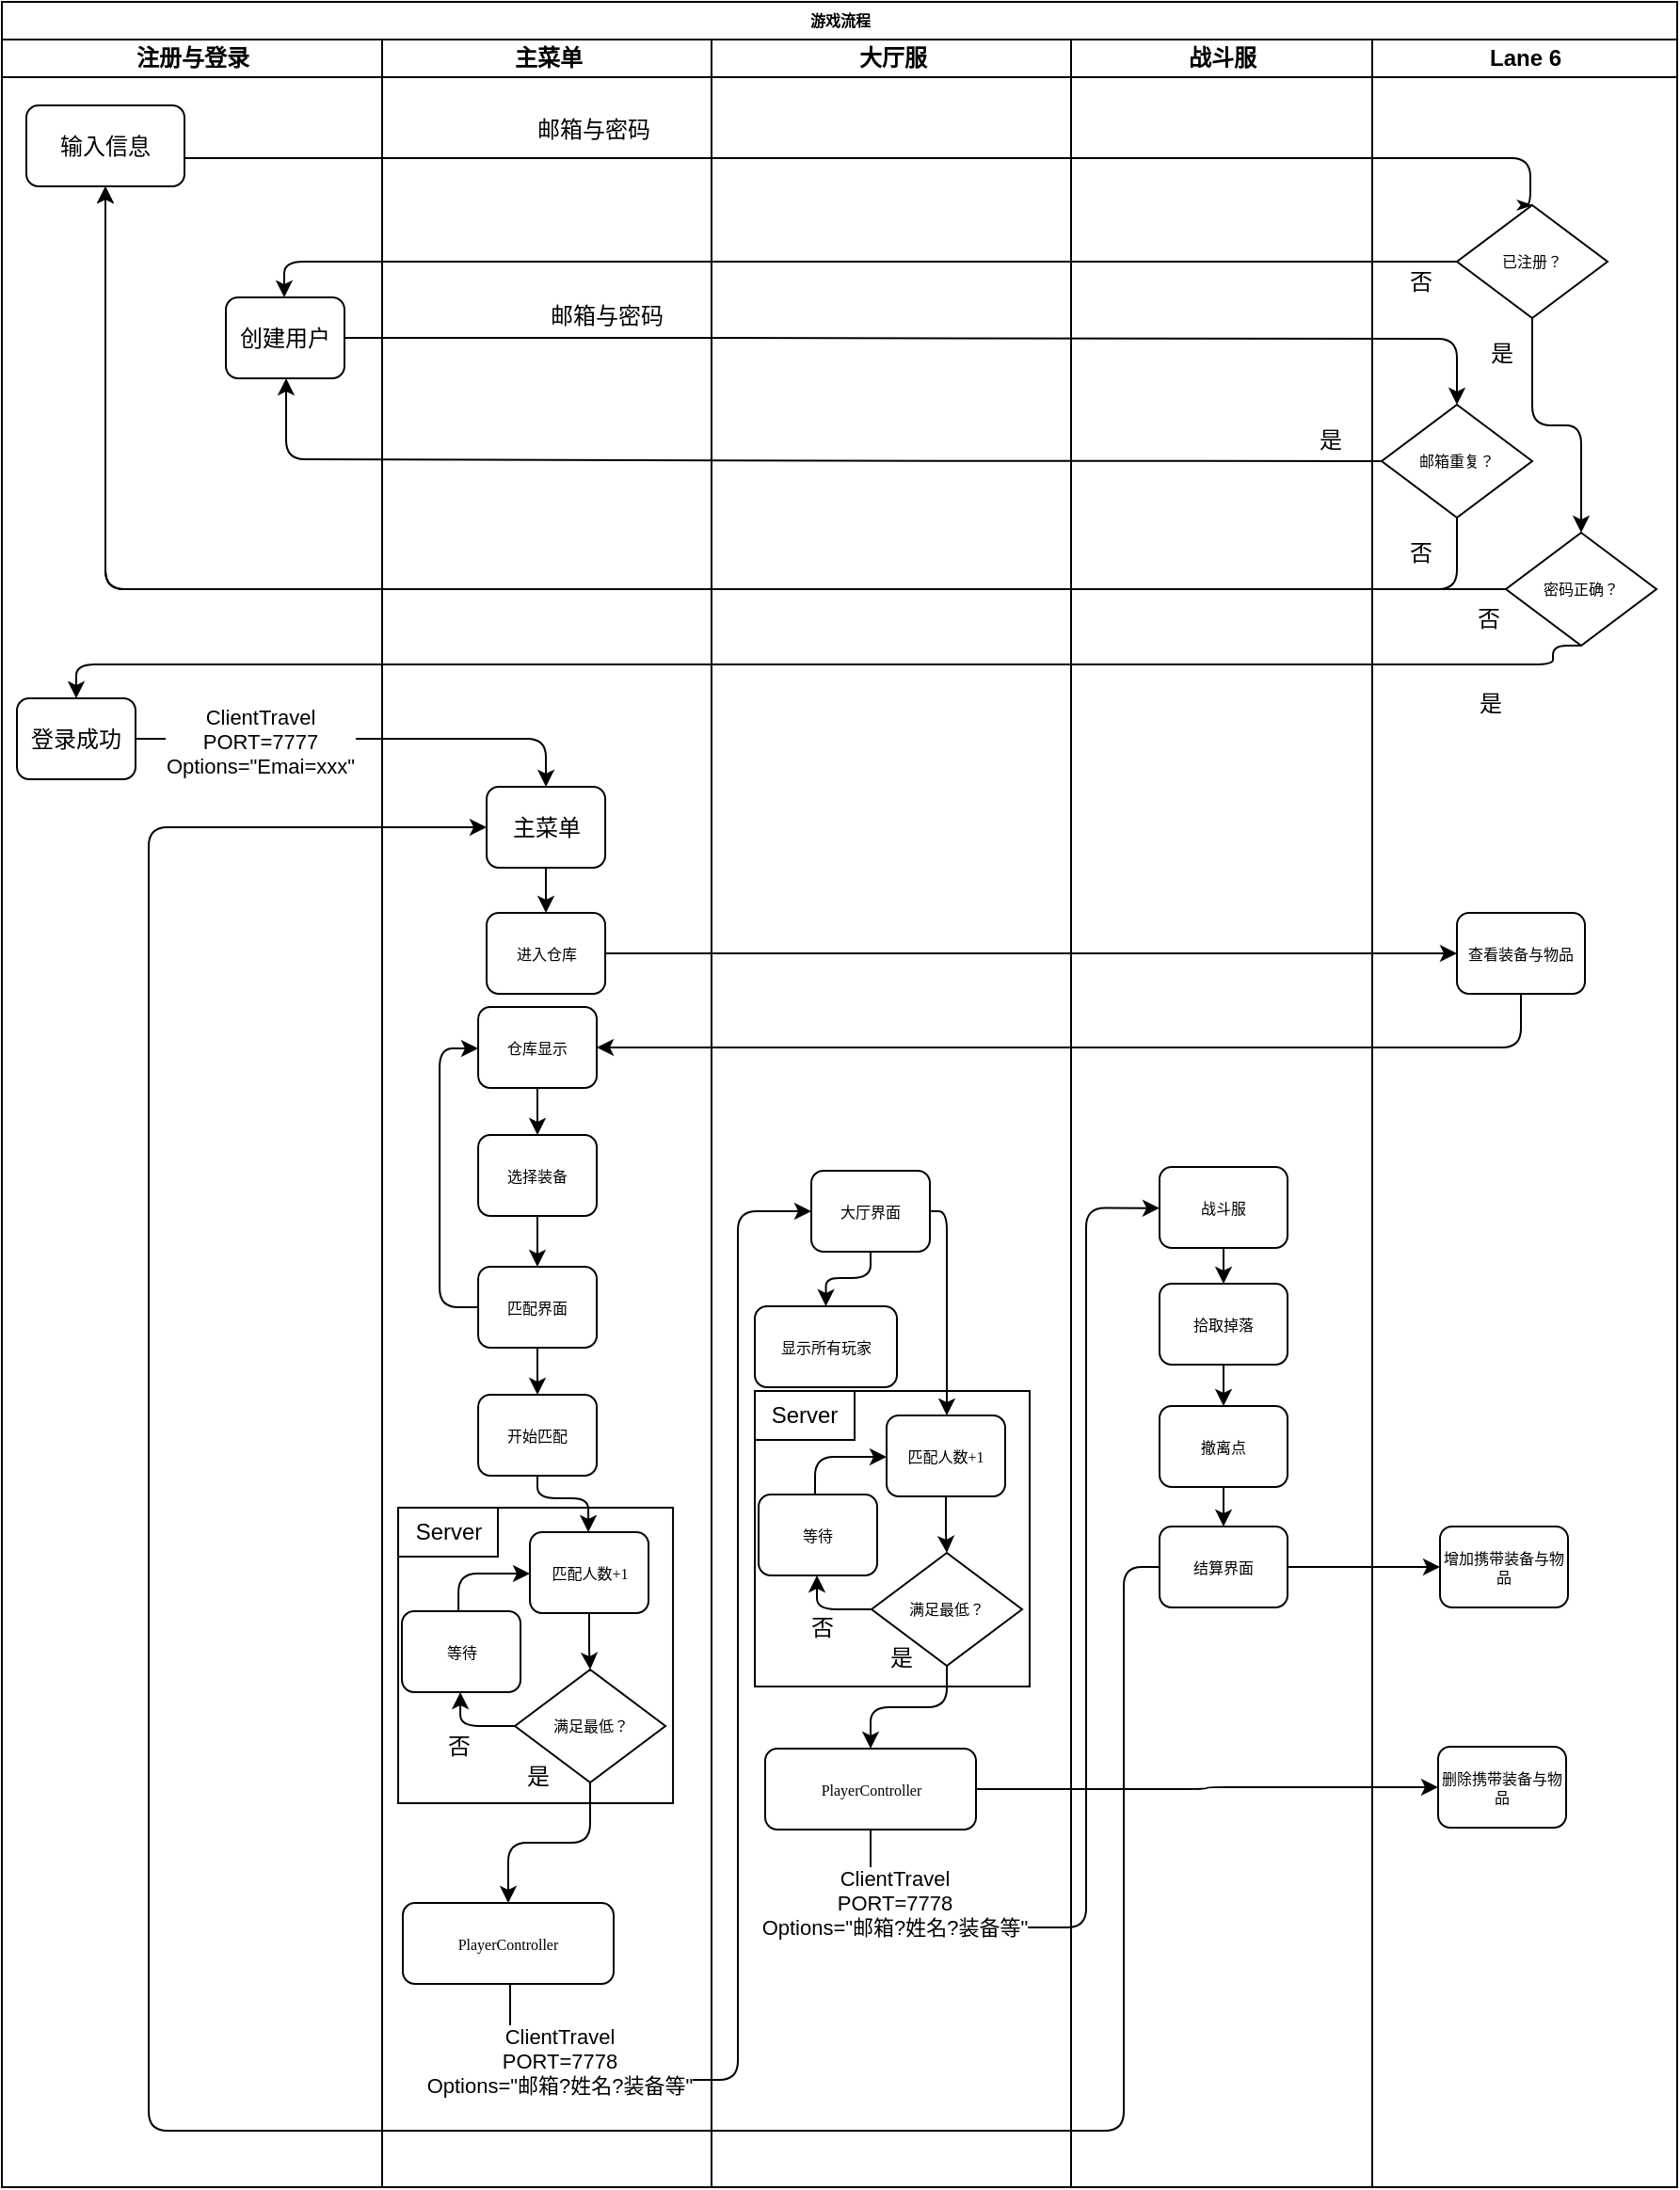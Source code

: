 <mxfile version="14.7.6" type="github">
  <diagram name="Page-1" id="74e2e168-ea6b-b213-b513-2b3c1d86103e">
    <mxGraphModel dx="2076" dy="1094" grid="1" gridSize="1" guides="1" tooltips="1" connect="1" arrows="1" fold="1" page="1" pageScale="1" pageWidth="1100" pageHeight="850" background="none" math="0" shadow="0">
      <root>
        <mxCell id="0" />
        <mxCell id="1" parent="0" />
        <mxCell id="77e6c97f196da883-1" value="游戏流程" style="swimlane;html=1;childLayout=stackLayout;startSize=20;rounded=0;shadow=0;labelBackgroundColor=none;strokeWidth=1;fontFamily=Verdana;fontSize=8;align=center;" parent="1" vertex="1">
          <mxGeometry x="60" y="14" width="890" height="1161" as="geometry">
            <mxRectangle x="70" y="40" width="60" height="20" as="alternateBounds" />
          </mxGeometry>
        </mxCell>
        <mxCell id="77e6c97f196da883-26" style="edgeStyle=orthogonalEdgeStyle;rounded=1;html=1;labelBackgroundColor=none;startArrow=none;startFill=0;startSize=5;endArrow=classicThin;endFill=1;endSize=5;jettySize=auto;orthogonalLoop=1;strokeWidth=1;fontFamily=Verdana;fontSize=8;entryX=0.5;entryY=0;entryDx=0;entryDy=0;" parent="77e6c97f196da883-1" source="77e6c97f196da883-8" target="6CwbQjScLUg3RIBNC60B-1" edge="1">
          <mxGeometry relative="1" as="geometry">
            <mxPoint x="613" y="83.483" as="targetPoint" />
            <Array as="points">
              <mxPoint x="812" y="83" />
              <mxPoint x="812" y="108" />
            </Array>
          </mxGeometry>
        </mxCell>
        <mxCell id="6CwbQjScLUg3RIBNC60B-108" style="edgeStyle=orthogonalEdgeStyle;rounded=1;orthogonalLoop=1;jettySize=auto;html=1;entryX=0.5;entryY=0;entryDx=0;entryDy=0;" edge="1" parent="77e6c97f196da883-1" source="6CwbQjScLUg3RIBNC60B-1" target="6CwbQjScLUg3RIBNC60B-6">
          <mxGeometry relative="1" as="geometry">
            <Array as="points">
              <mxPoint x="150" y="138" />
              <mxPoint x="150" y="157" />
            </Array>
          </mxGeometry>
        </mxCell>
        <mxCell id="6CwbQjScLUg3RIBNC60B-139" style="edgeStyle=orthogonalEdgeStyle;rounded=1;orthogonalLoop=1;jettySize=auto;html=1;entryX=0.5;entryY=0;entryDx=0;entryDy=0;exitX=1;exitY=0.5;exitDx=0;exitDy=0;" edge="1" parent="77e6c97f196da883-1" source="6CwbQjScLUg3RIBNC60B-6" target="6CwbQjScLUg3RIBNC60B-128">
          <mxGeometry relative="1" as="geometry">
            <Array as="points">
              <mxPoint x="337" y="179" />
              <mxPoint x="620" y="179" />
            </Array>
          </mxGeometry>
        </mxCell>
        <mxCell id="6CwbQjScLUg3RIBNC60B-140" style="edgeStyle=orthogonalEdgeStyle;rounded=1;orthogonalLoop=1;jettySize=auto;html=1;exitX=-0.006;exitY=0.499;exitDx=0;exitDy=0;exitPerimeter=0;" edge="1" parent="77e6c97f196da883-1" source="6CwbQjScLUg3RIBNC60B-128" target="6CwbQjScLUg3RIBNC60B-6">
          <mxGeometry relative="1" as="geometry">
            <Array as="points">
              <mxPoint x="506" y="244" />
              <mxPoint x="506" y="243" />
              <mxPoint x="151" y="243" />
            </Array>
          </mxGeometry>
        </mxCell>
        <mxCell id="6CwbQjScLUg3RIBNC60B-141" style="edgeStyle=orthogonalEdgeStyle;rounded=1;orthogonalLoop=1;jettySize=auto;html=1;entryX=0.5;entryY=1;entryDx=0;entryDy=0;exitX=0.5;exitY=1;exitDx=0;exitDy=0;" edge="1" parent="77e6c97f196da883-1" source="6CwbQjScLUg3RIBNC60B-128" target="77e6c97f196da883-8">
          <mxGeometry relative="1" as="geometry">
            <Array as="points">
              <mxPoint x="773" y="312" />
              <mxPoint x="55" y="312" />
            </Array>
          </mxGeometry>
        </mxCell>
        <mxCell id="6CwbQjScLUg3RIBNC60B-143" style="edgeStyle=orthogonalEdgeStyle;rounded=1;orthogonalLoop=1;jettySize=auto;html=1;entryX=0.5;entryY=1;entryDx=0;entryDy=0;" edge="1" parent="77e6c97f196da883-1" source="6CwbQjScLUg3RIBNC60B-14" target="77e6c97f196da883-8">
          <mxGeometry relative="1" as="geometry" />
        </mxCell>
        <mxCell id="6CwbQjScLUg3RIBNC60B-74" style="edgeStyle=orthogonalEdgeStyle;rounded=1;orthogonalLoop=1;jettySize=auto;html=1;entryX=0.5;entryY=0;entryDx=0;entryDy=0;" edge="1" parent="77e6c97f196da883-1" source="6CwbQjScLUg3RIBNC60B-3" target="6CwbQjScLUg3RIBNC60B-75">
          <mxGeometry relative="1" as="geometry">
            <mxPoint x="279" y="393" as="targetPoint" />
          </mxGeometry>
        </mxCell>
        <mxCell id="6CwbQjScLUg3RIBNC60B-76" value="ClientTravel&lt;br&gt;PORT=7777&lt;br&gt;Options=&quot;Emai=xxx&quot;" style="edgeLabel;html=1;align=center;verticalAlign=middle;resizable=0;points=[];" vertex="1" connectable="0" parent="6CwbQjScLUg3RIBNC60B-74">
          <mxGeometry x="0.138" y="2" relative="1" as="geometry">
            <mxPoint x="-73" y="3" as="offset" />
          </mxGeometry>
        </mxCell>
        <mxCell id="6CwbQjScLUg3RIBNC60B-125" style="edgeStyle=orthogonalEdgeStyle;rounded=1;orthogonalLoop=1;jettySize=auto;html=1;entryX=0.5;entryY=0;entryDx=0;entryDy=0;exitX=0.5;exitY=1;exitDx=0;exitDy=0;" edge="1" parent="77e6c97f196da883-1" source="6CwbQjScLUg3RIBNC60B-14" target="6CwbQjScLUg3RIBNC60B-3">
          <mxGeometry relative="1" as="geometry">
            <Array as="points">
              <mxPoint x="824" y="352" />
              <mxPoint x="39" y="352" />
            </Array>
          </mxGeometry>
        </mxCell>
        <mxCell id="6CwbQjScLUg3RIBNC60B-145" style="edgeStyle=orthogonalEdgeStyle;rounded=1;orthogonalLoop=1;jettySize=auto;html=1;" edge="1" parent="77e6c97f196da883-1" source="6CwbQjScLUg3RIBNC60B-101" target="6CwbQjScLUg3RIBNC60B-103">
          <mxGeometry relative="1" as="geometry" />
        </mxCell>
        <mxCell id="6CwbQjScLUg3RIBNC60B-147" style="edgeStyle=orthogonalEdgeStyle;rounded=1;orthogonalLoop=1;jettySize=auto;html=1;entryX=1;entryY=0.5;entryDx=0;entryDy=0;exitX=0.5;exitY=1;exitDx=0;exitDy=0;" edge="1" parent="77e6c97f196da883-1" source="6CwbQjScLUg3RIBNC60B-103" target="6CwbQjScLUg3RIBNC60B-146">
          <mxGeometry relative="1" as="geometry" />
        </mxCell>
        <mxCell id="6CwbQjScLUg3RIBNC60B-174" style="edgeStyle=orthogonalEdgeStyle;rounded=1;orthogonalLoop=1;jettySize=auto;html=1;entryX=0;entryY=0.5;entryDx=0;entryDy=0;" edge="1" parent="77e6c97f196da883-1" source="6CwbQjScLUg3RIBNC60B-166" target="6CwbQjScLUg3RIBNC60B-173">
          <mxGeometry relative="1" as="geometry">
            <Array as="points">
              <mxPoint x="270" y="1104" />
              <mxPoint x="391" y="1104" />
              <mxPoint x="391" y="642" />
            </Array>
          </mxGeometry>
        </mxCell>
        <mxCell id="6CwbQjScLUg3RIBNC60B-175" value="ClientTravel&lt;br&gt;PORT=7778&lt;br&gt;Options=&quot;邮箱?姓名?装备等&quot;" style="edgeLabel;html=1;align=center;verticalAlign=middle;resizable=0;points=[];" vertex="1" connectable="0" parent="6CwbQjScLUg3RIBNC60B-174">
          <mxGeometry x="-0.116" y="1" relative="1" as="geometry">
            <mxPoint x="-94" y="115" as="offset" />
          </mxGeometry>
        </mxCell>
        <mxCell id="6CwbQjScLUg3RIBNC60B-211" style="edgeStyle=orthogonalEdgeStyle;rounded=1;orthogonalLoop=1;jettySize=auto;html=1;" edge="1" parent="77e6c97f196da883-1" source="6CwbQjScLUg3RIBNC60B-207" target="6CwbQjScLUg3RIBNC60B-210">
          <mxGeometry relative="1" as="geometry" />
        </mxCell>
        <mxCell id="6CwbQjScLUg3RIBNC60B-208" style="edgeStyle=orthogonalEdgeStyle;rounded=1;orthogonalLoop=1;jettySize=auto;html=1;entryX=0;entryY=0.508;entryDx=0;entryDy=0;entryPerimeter=0;" edge="1" parent="77e6c97f196da883-1" source="6CwbQjScLUg3RIBNC60B-207" target="6CwbQjScLUg3RIBNC60B-212">
          <mxGeometry relative="1" as="geometry">
            <mxPoint x="561" y="1476.53" as="targetPoint" />
            <Array as="points">
              <mxPoint x="462" y="1023" />
              <mxPoint x="576" y="1023" />
              <mxPoint x="576" y="641" />
            </Array>
          </mxGeometry>
        </mxCell>
        <mxCell id="6CwbQjScLUg3RIBNC60B-209" value="ClientTravel&lt;br&gt;PORT=7778&lt;br&gt;Options=&quot;邮箱?姓名?装备等&quot;" style="edgeLabel;html=1;align=center;verticalAlign=middle;resizable=0;points=[];" vertex="1" connectable="0" parent="6CwbQjScLUg3RIBNC60B-208">
          <mxGeometry x="-0.116" y="1" relative="1" as="geometry">
            <mxPoint x="-101" y="80" as="offset" />
          </mxGeometry>
        </mxCell>
        <mxCell id="6CwbQjScLUg3RIBNC60B-218" style="edgeStyle=orthogonalEdgeStyle;rounded=1;orthogonalLoop=1;jettySize=auto;html=1;entryX=0;entryY=0.5;entryDx=0;entryDy=0;exitX=0;exitY=0.5;exitDx=0;exitDy=0;" edge="1" parent="77e6c97f196da883-1" source="6CwbQjScLUg3RIBNC60B-219" target="6CwbQjScLUg3RIBNC60B-75">
          <mxGeometry relative="1" as="geometry">
            <Array as="points">
              <mxPoint x="596" y="832" />
              <mxPoint x="596" y="1131" />
              <mxPoint x="78" y="1131" />
              <mxPoint x="78" y="438" />
            </Array>
          </mxGeometry>
        </mxCell>
        <mxCell id="6CwbQjScLUg3RIBNC60B-222" style="edgeStyle=orthogonalEdgeStyle;rounded=1;orthogonalLoop=1;jettySize=auto;html=1;" edge="1" parent="77e6c97f196da883-1" source="6CwbQjScLUg3RIBNC60B-219" target="6CwbQjScLUg3RIBNC60B-221">
          <mxGeometry relative="1" as="geometry" />
        </mxCell>
        <mxCell id="77e6c97f196da883-2" value="注册与登录" style="swimlane;html=1;startSize=20;" parent="77e6c97f196da883-1" vertex="1">
          <mxGeometry y="20" width="202" height="1141" as="geometry" />
        </mxCell>
        <mxCell id="77e6c97f196da883-8" value="&lt;font style=&quot;font-size: 12px&quot;&gt;输入信息&lt;/font&gt;" style="rounded=1;whiteSpace=wrap;html=1;shadow=0;labelBackgroundColor=none;strokeWidth=1;fontFamily=Verdana;fontSize=8;align=center;" parent="77e6c97f196da883-2" vertex="1">
          <mxGeometry x="13" y="35" width="84" height="43" as="geometry" />
        </mxCell>
        <mxCell id="6CwbQjScLUg3RIBNC60B-3" value="&lt;font style=&quot;font-size: 12px&quot;&gt;登录成功&lt;/font&gt;" style="rounded=1;whiteSpace=wrap;html=1;shadow=0;labelBackgroundColor=none;strokeWidth=1;fontFamily=Verdana;fontSize=8;align=center;" vertex="1" parent="77e6c97f196da883-2">
          <mxGeometry x="8" y="350" width="63" height="43" as="geometry" />
        </mxCell>
        <mxCell id="6CwbQjScLUg3RIBNC60B-6" value="&lt;font style=&quot;font-size: 12px&quot;&gt;创建用户&lt;/font&gt;" style="rounded=1;whiteSpace=wrap;html=1;shadow=0;labelBackgroundColor=none;strokeWidth=1;fontFamily=Verdana;fontSize=8;align=center;" vertex="1" parent="77e6c97f196da883-2">
          <mxGeometry x="119" y="137" width="63" height="43" as="geometry" />
        </mxCell>
        <mxCell id="77e6c97f196da883-3" value="主菜单" style="swimlane;html=1;startSize=20;" parent="77e6c97f196da883-1" vertex="1">
          <mxGeometry x="202" y="20" width="175" height="1141" as="geometry" />
        </mxCell>
        <mxCell id="6CwbQjScLUg3RIBNC60B-164" value="" style="rounded=0;whiteSpace=wrap;html=1;" vertex="1" parent="77e6c97f196da883-3">
          <mxGeometry x="8.53" y="780" width="146" height="157" as="geometry" />
        </mxCell>
        <mxCell id="6CwbQjScLUg3RIBNC60B-165" value="Server" style="rounded=0;whiteSpace=wrap;html=1;" vertex="1" parent="77e6c97f196da883-3">
          <mxGeometry x="8.53" y="780" width="53" height="26" as="geometry" />
        </mxCell>
        <mxCell id="6CwbQjScLUg3RIBNC60B-102" style="edgeStyle=orthogonalEdgeStyle;rounded=1;orthogonalLoop=1;jettySize=auto;html=1;entryX=0.5;entryY=0;entryDx=0;entryDy=0;" edge="1" parent="77e6c97f196da883-3" source="6CwbQjScLUg3RIBNC60B-75" target="6CwbQjScLUg3RIBNC60B-101">
          <mxGeometry relative="1" as="geometry" />
        </mxCell>
        <mxCell id="6CwbQjScLUg3RIBNC60B-75" value="&lt;font style=&quot;font-size: 12px&quot;&gt;主菜单&lt;/font&gt;" style="rounded=1;whiteSpace=wrap;html=1;shadow=0;labelBackgroundColor=none;strokeWidth=1;fontFamily=Verdana;fontSize=8;align=center;" vertex="1" parent="77e6c97f196da883-3">
          <mxGeometry x="55.53" y="397" width="63" height="43" as="geometry" />
        </mxCell>
        <mxCell id="6CwbQjScLUg3RIBNC60B-101" value="进入仓库" style="rounded=1;whiteSpace=wrap;html=1;shadow=0;labelBackgroundColor=none;strokeWidth=1;fontFamily=Verdana;fontSize=8;align=center;" vertex="1" parent="77e6c97f196da883-3">
          <mxGeometry x="55.53" y="464" width="63" height="43" as="geometry" />
        </mxCell>
        <mxCell id="6CwbQjScLUg3RIBNC60B-104" value="邮箱与密码" style="text;html=1;strokeColor=none;fillColor=none;align=center;verticalAlign=middle;whiteSpace=wrap;rounded=0;" vertex="1" parent="77e6c97f196da883-3">
          <mxGeometry x="79" y="38" width="67" height="20" as="geometry" />
        </mxCell>
        <mxCell id="6CwbQjScLUg3RIBNC60B-106" value="邮箱与密码" style="text;html=1;strokeColor=none;fillColor=none;align=center;verticalAlign=middle;whiteSpace=wrap;rounded=0;" vertex="1" parent="77e6c97f196da883-3">
          <mxGeometry x="86" y="137" width="67" height="20" as="geometry" />
        </mxCell>
        <mxCell id="6CwbQjScLUg3RIBNC60B-149" style="edgeStyle=orthogonalEdgeStyle;rounded=1;orthogonalLoop=1;jettySize=auto;html=1;entryX=0.5;entryY=0;entryDx=0;entryDy=0;" edge="1" parent="77e6c97f196da883-3" source="6CwbQjScLUg3RIBNC60B-146" target="6CwbQjScLUg3RIBNC60B-148">
          <mxGeometry relative="1" as="geometry" />
        </mxCell>
        <mxCell id="6CwbQjScLUg3RIBNC60B-146" value="仓库显示" style="rounded=1;whiteSpace=wrap;html=1;shadow=0;labelBackgroundColor=none;strokeWidth=1;fontFamily=Verdana;fontSize=8;align=center;" vertex="1" parent="77e6c97f196da883-3">
          <mxGeometry x="51.03" y="514" width="63" height="43" as="geometry" />
        </mxCell>
        <mxCell id="6CwbQjScLUg3RIBNC60B-151" style="edgeStyle=orthogonalEdgeStyle;rounded=1;orthogonalLoop=1;jettySize=auto;html=1;" edge="1" parent="77e6c97f196da883-3" source="6CwbQjScLUg3RIBNC60B-148" target="6CwbQjScLUg3RIBNC60B-150">
          <mxGeometry relative="1" as="geometry" />
        </mxCell>
        <mxCell id="6CwbQjScLUg3RIBNC60B-148" value="选择装备" style="rounded=1;whiteSpace=wrap;html=1;shadow=0;labelBackgroundColor=none;strokeWidth=1;fontFamily=Verdana;fontSize=8;align=center;" vertex="1" parent="77e6c97f196da883-3">
          <mxGeometry x="51.03" y="582" width="63" height="43" as="geometry" />
        </mxCell>
        <mxCell id="6CwbQjScLUg3RIBNC60B-152" style="edgeStyle=orthogonalEdgeStyle;rounded=1;orthogonalLoop=1;jettySize=auto;html=1;entryX=0;entryY=0.5;entryDx=0;entryDy=0;" edge="1" parent="77e6c97f196da883-3" source="6CwbQjScLUg3RIBNC60B-150" target="6CwbQjScLUg3RIBNC60B-146">
          <mxGeometry relative="1" as="geometry">
            <Array as="points">
              <mxPoint x="30.53" y="674" />
              <mxPoint x="30.53" y="536" />
              <mxPoint x="50.53" y="536" />
            </Array>
          </mxGeometry>
        </mxCell>
        <mxCell id="6CwbQjScLUg3RIBNC60B-150" value="匹配界面" style="rounded=1;whiteSpace=wrap;html=1;shadow=0;labelBackgroundColor=none;strokeWidth=1;fontFamily=Verdana;fontSize=8;align=center;" vertex="1" parent="77e6c97f196da883-3">
          <mxGeometry x="51.03" y="652" width="63" height="43" as="geometry" />
        </mxCell>
        <mxCell id="6CwbQjScLUg3RIBNC60B-163" style="edgeStyle=orthogonalEdgeStyle;rounded=1;orthogonalLoop=1;jettySize=auto;html=1;" edge="1" parent="77e6c97f196da883-3" source="6CwbQjScLUg3RIBNC60B-154" target="6CwbQjScLUg3RIBNC60B-156">
          <mxGeometry relative="1" as="geometry">
            <Array as="points">
              <mxPoint x="82.53" y="775" />
              <mxPoint x="109.53" y="775" />
            </Array>
          </mxGeometry>
        </mxCell>
        <mxCell id="6CwbQjScLUg3RIBNC60B-154" value="开始匹配" style="rounded=1;whiteSpace=wrap;html=1;shadow=0;labelBackgroundColor=none;strokeWidth=1;fontFamily=Verdana;fontSize=8;align=center;" vertex="1" parent="77e6c97f196da883-3">
          <mxGeometry x="51.03" y="720" width="63" height="43" as="geometry" />
        </mxCell>
        <mxCell id="6CwbQjScLUg3RIBNC60B-153" style="edgeStyle=orthogonalEdgeStyle;rounded=1;orthogonalLoop=1;jettySize=auto;html=1;entryX=0.5;entryY=0;entryDx=0;entryDy=0;" edge="1" parent="77e6c97f196da883-3" source="6CwbQjScLUg3RIBNC60B-150" target="6CwbQjScLUg3RIBNC60B-154">
          <mxGeometry relative="1" as="geometry">
            <mxPoint x="107.53" y="743" as="targetPoint" />
          </mxGeometry>
        </mxCell>
        <mxCell id="6CwbQjScLUg3RIBNC60B-156" value="匹配人数+1" style="rounded=1;whiteSpace=wrap;html=1;shadow=0;labelBackgroundColor=none;strokeWidth=1;fontFamily=Verdana;fontSize=8;align=center;" vertex="1" parent="77e6c97f196da883-3">
          <mxGeometry x="78.53" y="793" width="63" height="43" as="geometry" />
        </mxCell>
        <mxCell id="6CwbQjScLUg3RIBNC60B-161" style="edgeStyle=orthogonalEdgeStyle;rounded=1;orthogonalLoop=1;jettySize=auto;html=1;exitX=0;exitY=0.5;exitDx=0;exitDy=0;" edge="1" parent="77e6c97f196da883-3" source="6CwbQjScLUg3RIBNC60B-157" target="6CwbQjScLUg3RIBNC60B-160">
          <mxGeometry relative="1" as="geometry">
            <Array as="points">
              <mxPoint x="41.53" y="896" />
            </Array>
          </mxGeometry>
        </mxCell>
        <mxCell id="6CwbQjScLUg3RIBNC60B-167" style="edgeStyle=orthogonalEdgeStyle;rounded=1;orthogonalLoop=1;jettySize=auto;html=1;entryX=0.5;entryY=0;entryDx=0;entryDy=0;" edge="1" parent="77e6c97f196da883-3" source="6CwbQjScLUg3RIBNC60B-157" target="6CwbQjScLUg3RIBNC60B-166">
          <mxGeometry relative="1" as="geometry" />
        </mxCell>
        <mxCell id="6CwbQjScLUg3RIBNC60B-157" value="满足最低？" style="rhombus;whiteSpace=wrap;html=1;rounded=0;shadow=0;labelBackgroundColor=none;strokeWidth=1;fontFamily=Verdana;fontSize=8;align=center;" vertex="1" parent="77e6c97f196da883-3">
          <mxGeometry x="70.53" y="866" width="80" height="60" as="geometry" />
        </mxCell>
        <mxCell id="6CwbQjScLUg3RIBNC60B-159" style="edgeStyle=orthogonalEdgeStyle;rounded=1;orthogonalLoop=1;jettySize=auto;html=1;entryX=0.5;entryY=0;entryDx=0;entryDy=0;" edge="1" parent="77e6c97f196da883-3" source="6CwbQjScLUg3RIBNC60B-156" target="6CwbQjScLUg3RIBNC60B-157">
          <mxGeometry relative="1" as="geometry">
            <mxPoint x="89.03" y="857" as="targetPoint" />
          </mxGeometry>
        </mxCell>
        <mxCell id="6CwbQjScLUg3RIBNC60B-162" style="edgeStyle=orthogonalEdgeStyle;rounded=1;orthogonalLoop=1;jettySize=auto;html=1;" edge="1" parent="77e6c97f196da883-3" source="6CwbQjScLUg3RIBNC60B-160" target="6CwbQjScLUg3RIBNC60B-156">
          <mxGeometry relative="1" as="geometry">
            <Array as="points">
              <mxPoint x="40.53" y="815" />
            </Array>
          </mxGeometry>
        </mxCell>
        <mxCell id="6CwbQjScLUg3RIBNC60B-160" value="等待" style="rounded=1;whiteSpace=wrap;html=1;shadow=0;labelBackgroundColor=none;strokeWidth=1;fontFamily=Verdana;fontSize=8;align=center;" vertex="1" parent="77e6c97f196da883-3">
          <mxGeometry x="10.53" y="835" width="63" height="43" as="geometry" />
        </mxCell>
        <mxCell id="6CwbQjScLUg3RIBNC60B-166" value="PlayerController" style="rounded=1;whiteSpace=wrap;html=1;shadow=0;labelBackgroundColor=none;strokeWidth=1;fontFamily=Verdana;fontSize=8;align=center;" vertex="1" parent="77e6c97f196da883-3">
          <mxGeometry x="11" y="990" width="112" height="43" as="geometry" />
        </mxCell>
        <mxCell id="6CwbQjScLUg3RIBNC60B-171" value="否" style="text;html=1;strokeColor=none;fillColor=none;align=center;verticalAlign=middle;whiteSpace=wrap;rounded=0;" vertex="1" parent="77e6c97f196da883-3">
          <mxGeometry x="20.53" y="897" width="40" height="20" as="geometry" />
        </mxCell>
        <mxCell id="6CwbQjScLUg3RIBNC60B-172" value="是" style="text;html=1;strokeColor=none;fillColor=none;align=center;verticalAlign=middle;whiteSpace=wrap;rounded=0;" vertex="1" parent="77e6c97f196da883-3">
          <mxGeometry x="62.53" y="913" width="40" height="20" as="geometry" />
        </mxCell>
        <mxCell id="77e6c97f196da883-5" value="大厅服" style="swimlane;html=1;startSize=20;" parent="77e6c97f196da883-1" vertex="1">
          <mxGeometry x="377" y="20" width="191" height="1141" as="geometry" />
        </mxCell>
        <mxCell id="6CwbQjScLUg3RIBNC60B-181" value="" style="rounded=0;whiteSpace=wrap;html=1;" vertex="1" parent="77e6c97f196da883-5">
          <mxGeometry x="23" y="718" width="146" height="157" as="geometry" />
        </mxCell>
        <mxCell id="6CwbQjScLUg3RIBNC60B-182" value="Server" style="rounded=0;whiteSpace=wrap;html=1;" vertex="1" parent="77e6c97f196da883-5">
          <mxGeometry x="23" y="718" width="53" height="26" as="geometry" />
        </mxCell>
        <mxCell id="6CwbQjScLUg3RIBNC60B-180" style="edgeStyle=orthogonalEdgeStyle;rounded=1;orthogonalLoop=1;jettySize=auto;html=1;entryX=0.5;entryY=0;entryDx=0;entryDy=0;" edge="1" parent="77e6c97f196da883-5" source="6CwbQjScLUg3RIBNC60B-173" target="6CwbQjScLUg3RIBNC60B-179">
          <mxGeometry relative="1" as="geometry">
            <Array as="points">
              <mxPoint x="85" y="658" />
              <mxPoint x="61" y="658" />
            </Array>
          </mxGeometry>
        </mxCell>
        <mxCell id="6CwbQjScLUg3RIBNC60B-190" style="edgeStyle=orthogonalEdgeStyle;rounded=1;orthogonalLoop=1;jettySize=auto;html=1;" edge="1" parent="77e6c97f196da883-5" source="6CwbQjScLUg3RIBNC60B-173" target="6CwbQjScLUg3RIBNC60B-183">
          <mxGeometry relative="1" as="geometry">
            <Array as="points">
              <mxPoint x="125" y="623" />
            </Array>
          </mxGeometry>
        </mxCell>
        <mxCell id="6CwbQjScLUg3RIBNC60B-173" value="大厅界面" style="rounded=1;whiteSpace=wrap;html=1;shadow=0;labelBackgroundColor=none;strokeWidth=1;fontFamily=Verdana;fontSize=8;align=center;" vertex="1" parent="77e6c97f196da883-5">
          <mxGeometry x="53" y="601" width="63" height="43" as="geometry" />
        </mxCell>
        <mxCell id="6CwbQjScLUg3RIBNC60B-179" value="显示所有玩家" style="rounded=1;whiteSpace=wrap;html=1;shadow=0;labelBackgroundColor=none;strokeWidth=1;fontFamily=Verdana;fontSize=8;align=center;" vertex="1" parent="77e6c97f196da883-5">
          <mxGeometry x="23" y="673" width="75.5" height="43" as="geometry" />
        </mxCell>
        <mxCell id="6CwbQjScLUg3RIBNC60B-188" style="edgeStyle=orthogonalEdgeStyle;rounded=1;orthogonalLoop=1;jettySize=auto;html=1;entryX=0.5;entryY=0;entryDx=0;entryDy=0;" edge="1" parent="77e6c97f196da883-5" source="6CwbQjScLUg3RIBNC60B-183" target="6CwbQjScLUg3RIBNC60B-185">
          <mxGeometry relative="1" as="geometry" />
        </mxCell>
        <mxCell id="6CwbQjScLUg3RIBNC60B-183" value="匹配人数+1" style="rounded=1;whiteSpace=wrap;html=1;shadow=0;labelBackgroundColor=none;strokeWidth=1;fontFamily=Verdana;fontSize=8;align=center;" vertex="1" parent="77e6c97f196da883-5">
          <mxGeometry x="93" y="731" width="63" height="43" as="geometry" />
        </mxCell>
        <mxCell id="6CwbQjScLUg3RIBNC60B-185" value="满足最低？" style="rhombus;whiteSpace=wrap;html=1;rounded=0;shadow=0;labelBackgroundColor=none;strokeWidth=1;fontFamily=Verdana;fontSize=8;align=center;" vertex="1" parent="77e6c97f196da883-5">
          <mxGeometry x="85" y="804" width="80" height="60" as="geometry" />
        </mxCell>
        <mxCell id="6CwbQjScLUg3RIBNC60B-186" style="edgeStyle=orthogonalEdgeStyle;rounded=1;orthogonalLoop=1;jettySize=auto;html=1;" edge="1" parent="77e6c97f196da883-5" source="6CwbQjScLUg3RIBNC60B-187" target="6CwbQjScLUg3RIBNC60B-183">
          <mxGeometry relative="1" as="geometry">
            <Array as="points">
              <mxPoint x="55" y="753" />
            </Array>
          </mxGeometry>
        </mxCell>
        <mxCell id="6CwbQjScLUg3RIBNC60B-187" value="等待" style="rounded=1;whiteSpace=wrap;html=1;shadow=0;labelBackgroundColor=none;strokeWidth=1;fontFamily=Verdana;fontSize=8;align=center;" vertex="1" parent="77e6c97f196da883-5">
          <mxGeometry x="25" y="773" width="63" height="43" as="geometry" />
        </mxCell>
        <mxCell id="6CwbQjScLUg3RIBNC60B-184" style="edgeStyle=orthogonalEdgeStyle;rounded=1;orthogonalLoop=1;jettySize=auto;html=1;exitX=0;exitY=0.5;exitDx=0;exitDy=0;" edge="1" parent="77e6c97f196da883-5" source="6CwbQjScLUg3RIBNC60B-185" target="6CwbQjScLUg3RIBNC60B-187">
          <mxGeometry relative="1" as="geometry">
            <Array as="points">
              <mxPoint x="56" y="834" />
            </Array>
          </mxGeometry>
        </mxCell>
        <mxCell id="6CwbQjScLUg3RIBNC60B-204" value="否" style="text;html=1;strokeColor=none;fillColor=none;align=center;verticalAlign=middle;whiteSpace=wrap;rounded=0;" vertex="1" parent="77e6c97f196da883-5">
          <mxGeometry x="39" y="834" width="40" height="20" as="geometry" />
        </mxCell>
        <mxCell id="6CwbQjScLUg3RIBNC60B-205" value="是" style="text;html=1;strokeColor=none;fillColor=none;align=center;verticalAlign=middle;whiteSpace=wrap;rounded=0;" vertex="1" parent="77e6c97f196da883-5">
          <mxGeometry x="81" y="850" width="40" height="20" as="geometry" />
        </mxCell>
        <mxCell id="6CwbQjScLUg3RIBNC60B-206" style="edgeStyle=orthogonalEdgeStyle;rounded=1;orthogonalLoop=1;jettySize=auto;html=1;entryX=0.5;entryY=0;entryDx=0;entryDy=0;exitX=0.5;exitY=1;exitDx=0;exitDy=0;" edge="1" parent="77e6c97f196da883-5" target="6CwbQjScLUg3RIBNC60B-207" source="6CwbQjScLUg3RIBNC60B-185">
          <mxGeometry relative="1" as="geometry">
            <mxPoint x="134.034" y="838.004" as="sourcePoint" />
          </mxGeometry>
        </mxCell>
        <mxCell id="6CwbQjScLUg3RIBNC60B-207" value="PlayerController" style="rounded=1;whiteSpace=wrap;html=1;shadow=0;labelBackgroundColor=none;strokeWidth=1;fontFamily=Verdana;fontSize=8;align=center;" vertex="1" parent="77e6c97f196da883-5">
          <mxGeometry x="28.5" y="908" width="112" height="43" as="geometry" />
        </mxCell>
        <mxCell id="77e6c97f196da883-6" value="战斗服" style="swimlane;html=1;startSize=20;" parent="77e6c97f196da883-1" vertex="1">
          <mxGeometry x="568" y="20" width="160" height="1141" as="geometry" />
        </mxCell>
        <mxCell id="6CwbQjScLUg3RIBNC60B-215" style="edgeStyle=orthogonalEdgeStyle;rounded=1;orthogonalLoop=1;jettySize=auto;html=1;" edge="1" parent="77e6c97f196da883-6" source="6CwbQjScLUg3RIBNC60B-212" target="6CwbQjScLUg3RIBNC60B-214">
          <mxGeometry relative="1" as="geometry" />
        </mxCell>
        <mxCell id="6CwbQjScLUg3RIBNC60B-212" value="战斗服" style="rounded=1;whiteSpace=wrap;html=1;shadow=0;labelBackgroundColor=none;strokeWidth=1;fontFamily=Verdana;fontSize=8;align=center;" vertex="1" parent="77e6c97f196da883-6">
          <mxGeometry x="47" y="599" width="68" height="43" as="geometry" />
        </mxCell>
        <mxCell id="6CwbQjScLUg3RIBNC60B-217" style="edgeStyle=orthogonalEdgeStyle;rounded=1;orthogonalLoop=1;jettySize=auto;html=1;entryX=0.5;entryY=0;entryDx=0;entryDy=0;" edge="1" parent="77e6c97f196da883-6" source="6CwbQjScLUg3RIBNC60B-214" target="6CwbQjScLUg3RIBNC60B-216">
          <mxGeometry relative="1" as="geometry" />
        </mxCell>
        <mxCell id="6CwbQjScLUg3RIBNC60B-214" value="拾取掉落" style="rounded=1;whiteSpace=wrap;html=1;shadow=0;labelBackgroundColor=none;strokeWidth=1;fontFamily=Verdana;fontSize=8;align=center;" vertex="1" parent="77e6c97f196da883-6">
          <mxGeometry x="47" y="661" width="68" height="43" as="geometry" />
        </mxCell>
        <mxCell id="6CwbQjScLUg3RIBNC60B-220" style="edgeStyle=orthogonalEdgeStyle;rounded=1;orthogonalLoop=1;jettySize=auto;html=1;entryX=0.5;entryY=0;entryDx=0;entryDy=0;" edge="1" parent="77e6c97f196da883-6" source="6CwbQjScLUg3RIBNC60B-216" target="6CwbQjScLUg3RIBNC60B-219">
          <mxGeometry relative="1" as="geometry" />
        </mxCell>
        <mxCell id="6CwbQjScLUg3RIBNC60B-216" value="撤离点" style="rounded=1;whiteSpace=wrap;html=1;shadow=0;labelBackgroundColor=none;strokeWidth=1;fontFamily=Verdana;fontSize=8;align=center;" vertex="1" parent="77e6c97f196da883-6">
          <mxGeometry x="47" y="726" width="68" height="43" as="geometry" />
        </mxCell>
        <mxCell id="6CwbQjScLUg3RIBNC60B-219" value="结算界面" style="rounded=1;whiteSpace=wrap;html=1;shadow=0;labelBackgroundColor=none;strokeWidth=1;fontFamily=Verdana;fontSize=8;align=center;" vertex="1" parent="77e6c97f196da883-6">
          <mxGeometry x="47" y="790" width="68" height="43" as="geometry" />
        </mxCell>
        <mxCell id="77e6c97f196da883-7" value="Lane 6" style="swimlane;html=1;startSize=20;" parent="77e6c97f196da883-1" vertex="1">
          <mxGeometry x="728" y="20" width="162" height="1141" as="geometry" />
        </mxCell>
        <mxCell id="6CwbQjScLUg3RIBNC60B-4" value="是" style="text;html=1;strokeColor=none;fillColor=none;align=center;verticalAlign=middle;whiteSpace=wrap;rounded=0;" vertex="1" parent="77e6c97f196da883-7">
          <mxGeometry x="-42" y="203" width="40" height="20" as="geometry" />
        </mxCell>
        <mxCell id="6CwbQjScLUg3RIBNC60B-1" value="已注册？" style="rhombus;whiteSpace=wrap;html=1;rounded=0;shadow=0;labelBackgroundColor=none;strokeWidth=1;fontFamily=Verdana;fontSize=8;align=center;" vertex="1" parent="77e6c97f196da883-7">
          <mxGeometry x="45" y="88" width="80" height="60" as="geometry" />
        </mxCell>
        <mxCell id="6CwbQjScLUg3RIBNC60B-7" value="否" style="text;html=1;strokeColor=none;fillColor=none;align=center;verticalAlign=middle;whiteSpace=wrap;rounded=0;" vertex="1" parent="77e6c97f196da883-7">
          <mxGeometry x="6" y="119" width="40" height="20" as="geometry" />
        </mxCell>
        <mxCell id="6CwbQjScLUg3RIBNC60B-14" value="密码正确？" style="rhombus;whiteSpace=wrap;html=1;rounded=0;shadow=0;labelBackgroundColor=none;strokeWidth=1;fontFamily=Verdana;fontSize=8;align=center;" vertex="1" parent="77e6c97f196da883-7">
          <mxGeometry x="71" y="262" width="80" height="60" as="geometry" />
        </mxCell>
        <mxCell id="6CwbQjScLUg3RIBNC60B-112" style="edgeStyle=orthogonalEdgeStyle;rounded=1;orthogonalLoop=1;jettySize=auto;html=1;" edge="1" parent="77e6c97f196da883-7" source="6CwbQjScLUg3RIBNC60B-1" target="6CwbQjScLUg3RIBNC60B-14">
          <mxGeometry relative="1" as="geometry" />
        </mxCell>
        <mxCell id="6CwbQjScLUg3RIBNC60B-72" value="是" style="text;html=1;strokeColor=none;fillColor=none;align=center;verticalAlign=middle;whiteSpace=wrap;rounded=0;" vertex="1" parent="77e6c97f196da883-7">
          <mxGeometry x="49" y="157" width="40" height="20" as="geometry" />
        </mxCell>
        <mxCell id="6CwbQjScLUg3RIBNC60B-128" value="邮箱重复？" style="rhombus;whiteSpace=wrap;html=1;rounded=0;shadow=0;labelBackgroundColor=none;strokeWidth=1;fontFamily=Verdana;fontSize=8;align=center;" vertex="1" parent="77e6c97f196da883-7">
          <mxGeometry x="5" y="194" width="80" height="60" as="geometry" />
        </mxCell>
        <mxCell id="6CwbQjScLUg3RIBNC60B-97" value="否" style="text;html=1;strokeColor=none;fillColor=none;align=center;verticalAlign=middle;whiteSpace=wrap;rounded=0;" vertex="1" parent="77e6c97f196da883-7">
          <mxGeometry x="42" y="298" width="40" height="20" as="geometry" />
        </mxCell>
        <mxCell id="6CwbQjScLUg3RIBNC60B-126" value="是" style="text;html=1;strokeColor=none;fillColor=none;align=center;verticalAlign=middle;whiteSpace=wrap;rounded=0;" vertex="1" parent="77e6c97f196da883-7">
          <mxGeometry x="43" y="343" width="40" height="20" as="geometry" />
        </mxCell>
        <mxCell id="6CwbQjScLUg3RIBNC60B-142" value="否" style="text;html=1;strokeColor=none;fillColor=none;align=center;verticalAlign=middle;whiteSpace=wrap;rounded=0;" vertex="1" parent="77e6c97f196da883-7">
          <mxGeometry x="6" y="263" width="40" height="20" as="geometry" />
        </mxCell>
        <mxCell id="6CwbQjScLUg3RIBNC60B-103" value="查看装备与物品" style="rounded=1;whiteSpace=wrap;html=1;shadow=0;labelBackgroundColor=none;strokeWidth=1;fontFamily=Verdana;fontSize=8;align=center;" vertex="1" parent="77e6c97f196da883-7">
          <mxGeometry x="45" y="464" width="68" height="43" as="geometry" />
        </mxCell>
        <mxCell id="6CwbQjScLUg3RIBNC60B-210" value="删除携带装备与物品" style="rounded=1;whiteSpace=wrap;html=1;shadow=0;labelBackgroundColor=none;strokeWidth=1;fontFamily=Verdana;fontSize=8;align=center;" vertex="1" parent="77e6c97f196da883-7">
          <mxGeometry x="35" y="907" width="68" height="43" as="geometry" />
        </mxCell>
        <mxCell id="6CwbQjScLUg3RIBNC60B-221" value="增加携带装备与物品" style="rounded=1;whiteSpace=wrap;html=1;shadow=0;labelBackgroundColor=none;strokeWidth=1;fontFamily=Verdana;fontSize=8;align=center;" vertex="1" parent="77e6c97f196da883-7">
          <mxGeometry x="36" y="790" width="68" height="43" as="geometry" />
        </mxCell>
      </root>
    </mxGraphModel>
  </diagram>
</mxfile>
